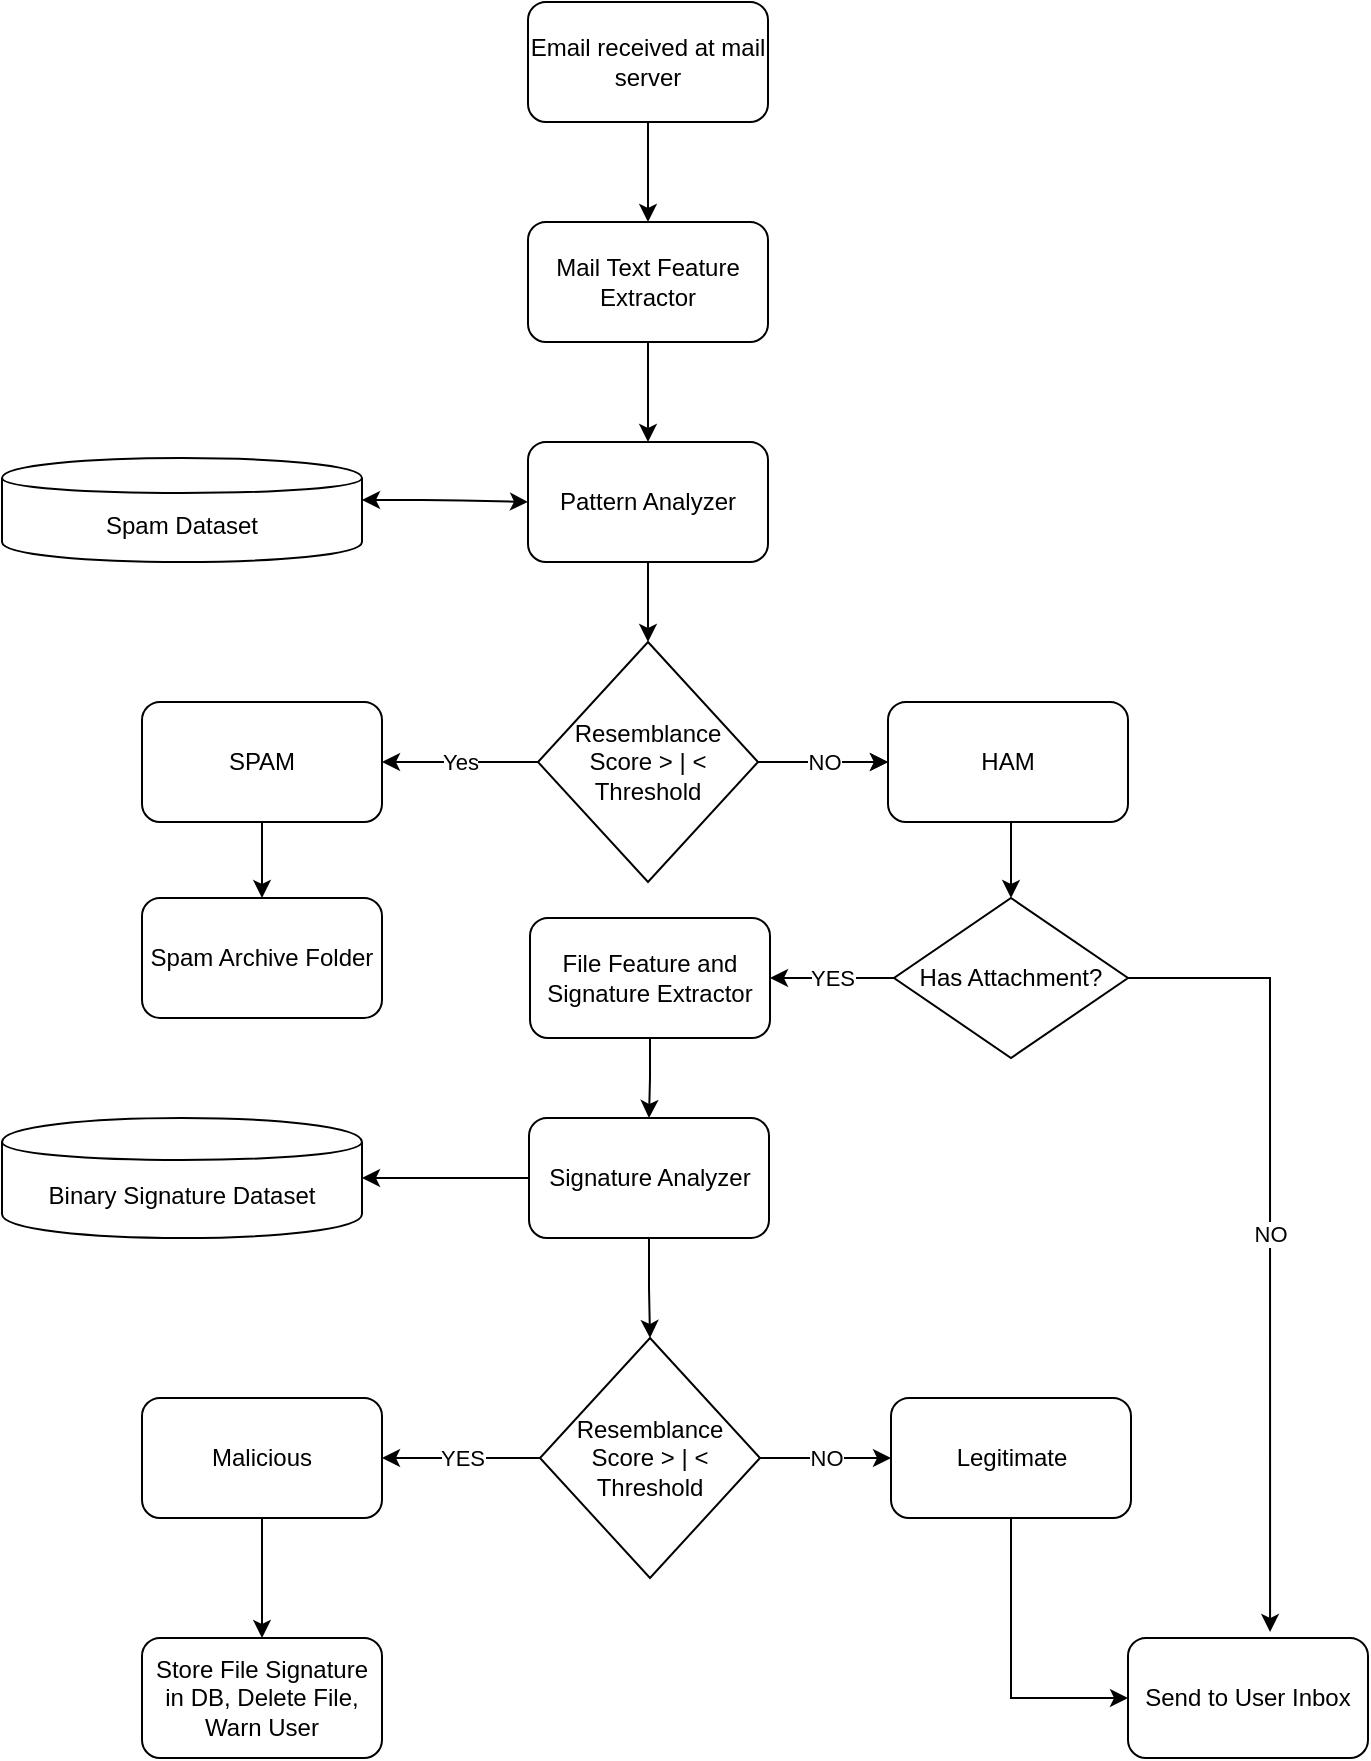 <mxfile version="10.5.9" type="device"><diagram id="zHxfR__FCiPY-PAWnaEa" name="Page-1"><mxGraphModel dx="1394" dy="753" grid="1" gridSize="10" guides="1" tooltips="1" connect="1" arrows="1" fold="1" page="1" pageScale="1" pageWidth="827" pageHeight="1169" math="0" shadow="0"><root><mxCell id="0"/><mxCell id="1" parent="0"/><mxCell id="16w6DQAW9yFvr02Pkazx-54" style="edgeStyle=orthogonalEdgeStyle;rounded=0;orthogonalLoop=1;jettySize=auto;html=1;exitX=0.5;exitY=1;exitDx=0;exitDy=0;entryX=0.5;entryY=0;entryDx=0;entryDy=0;" edge="1" parent="1" source="16w6DQAW9yFvr02Pkazx-55" target="16w6DQAW9yFvr02Pkazx-57"><mxGeometry relative="1" as="geometry"/></mxCell><mxCell id="16w6DQAW9yFvr02Pkazx-55" value="Email received at mail server" style="rounded=1;whiteSpace=wrap;html=1;" vertex="1" parent="1"><mxGeometry x="353" y="12" width="120" height="60" as="geometry"/></mxCell><mxCell id="16w6DQAW9yFvr02Pkazx-56" style="edgeStyle=orthogonalEdgeStyle;rounded=0;orthogonalLoop=1;jettySize=auto;html=1;exitX=0.5;exitY=1;exitDx=0;exitDy=0;entryX=0.5;entryY=0;entryDx=0;entryDy=0;" edge="1" parent="1" source="16w6DQAW9yFvr02Pkazx-57" target="16w6DQAW9yFvr02Pkazx-59"><mxGeometry relative="1" as="geometry"/></mxCell><mxCell id="16w6DQAW9yFvr02Pkazx-57" value="Mail Text Feature Extractor" style="rounded=1;whiteSpace=wrap;html=1;" vertex="1" parent="1"><mxGeometry x="353" y="122" width="120" height="60" as="geometry"/></mxCell><mxCell id="16w6DQAW9yFvr02Pkazx-58" style="edgeStyle=orthogonalEdgeStyle;rounded=0;orthogonalLoop=1;jettySize=auto;html=1;exitX=0.5;exitY=1;exitDx=0;exitDy=0;entryX=0.5;entryY=0;entryDx=0;entryDy=0;" edge="1" parent="1" source="16w6DQAW9yFvr02Pkazx-59" target="16w6DQAW9yFvr02Pkazx-64"><mxGeometry relative="1" as="geometry"/></mxCell><mxCell id="16w6DQAW9yFvr02Pkazx-59" value="Pattern Analyzer" style="rounded=1;whiteSpace=wrap;html=1;" vertex="1" parent="1"><mxGeometry x="353" y="232" width="120" height="60" as="geometry"/></mxCell><mxCell id="16w6DQAW9yFvr02Pkazx-60" value="Spam Dataset" style="shape=cylinder;whiteSpace=wrap;html=1;boundedLbl=1;backgroundOutline=1;" vertex="1" parent="1"><mxGeometry x="90" y="240" width="180" height="52" as="geometry"/></mxCell><mxCell id="16w6DQAW9yFvr02Pkazx-61" value="" style="endArrow=classic;startArrow=classic;html=1;entryX=0;entryY=0.5;entryDx=0;entryDy=0;" edge="1" parent="1" target="16w6DQAW9yFvr02Pkazx-59"><mxGeometry width="50" height="50" relative="1" as="geometry"><mxPoint x="270" y="261" as="sourcePoint"/><mxPoint x="340" y="261" as="targetPoint"/><Array as="points"><mxPoint x="310" y="261"/></Array></mxGeometry></mxCell><mxCell id="16w6DQAW9yFvr02Pkazx-94" style="edgeStyle=orthogonalEdgeStyle;rounded=0;orthogonalLoop=1;jettySize=auto;html=1;exitX=1;exitY=0.5;exitDx=0;exitDy=0;entryX=0;entryY=0.5;entryDx=0;entryDy=0;" edge="1" parent="1" source="16w6DQAW9yFvr02Pkazx-64" target="16w6DQAW9yFvr02Pkazx-68"><mxGeometry relative="1" as="geometry"/></mxCell><mxCell id="16w6DQAW9yFvr02Pkazx-96" value="Yes" style="edgeStyle=orthogonalEdgeStyle;rounded=0;orthogonalLoop=1;jettySize=auto;html=1;exitX=0;exitY=0.5;exitDx=0;exitDy=0;entryX=1;entryY=0.5;entryDx=0;entryDy=0;" edge="1" parent="1" source="16w6DQAW9yFvr02Pkazx-64" target="16w6DQAW9yFvr02Pkazx-66"><mxGeometry relative="1" as="geometry"/></mxCell><mxCell id="16w6DQAW9yFvr02Pkazx-112" value="NO" style="edgeStyle=orthogonalEdgeStyle;rounded=0;orthogonalLoop=1;jettySize=auto;html=1;" edge="1" parent="1" source="16w6DQAW9yFvr02Pkazx-64" target="16w6DQAW9yFvr02Pkazx-68"><mxGeometry relative="1" as="geometry"/></mxCell><mxCell id="16w6DQAW9yFvr02Pkazx-64" value="Resemblance Score &amp;gt; | &amp;lt; Threshold" style="rhombus;whiteSpace=wrap;html=1;" vertex="1" parent="1"><mxGeometry x="358" y="332" width="110" height="120" as="geometry"/></mxCell><mxCell id="16w6DQAW9yFvr02Pkazx-65" style="edgeStyle=orthogonalEdgeStyle;rounded=0;orthogonalLoop=1;jettySize=auto;html=1;exitX=0.5;exitY=1;exitDx=0;exitDy=0;entryX=0.5;entryY=0;entryDx=0;entryDy=0;" edge="1" parent="1" source="16w6DQAW9yFvr02Pkazx-66" target="16w6DQAW9yFvr02Pkazx-77"><mxGeometry relative="1" as="geometry"/></mxCell><mxCell id="16w6DQAW9yFvr02Pkazx-66" value="SPAM" style="rounded=1;whiteSpace=wrap;html=1;" vertex="1" parent="1"><mxGeometry x="160" y="362" width="120" height="60" as="geometry"/></mxCell><mxCell id="16w6DQAW9yFvr02Pkazx-67" style="edgeStyle=orthogonalEdgeStyle;rounded=0;orthogonalLoop=1;jettySize=auto;html=1;exitX=0.5;exitY=1;exitDx=0;exitDy=0;entryX=0.5;entryY=0;entryDx=0;entryDy=0;" edge="1" parent="1" source="16w6DQAW9yFvr02Pkazx-68" target="16w6DQAW9yFvr02Pkazx-73"><mxGeometry relative="1" as="geometry"/></mxCell><mxCell id="16w6DQAW9yFvr02Pkazx-68" value="HAM" style="rounded=1;whiteSpace=wrap;html=1;" vertex="1" parent="1"><mxGeometry x="533" y="362" width="120" height="60" as="geometry"/></mxCell><mxCell id="16w6DQAW9yFvr02Pkazx-98" value="YES" style="edgeStyle=orthogonalEdgeStyle;rounded=0;orthogonalLoop=1;jettySize=auto;html=1;exitX=0;exitY=0.5;exitDx=0;exitDy=0;entryX=1;entryY=0.5;entryDx=0;entryDy=0;" edge="1" parent="1" source="16w6DQAW9yFvr02Pkazx-73" target="16w6DQAW9yFvr02Pkazx-79"><mxGeometry relative="1" as="geometry"/></mxCell><mxCell id="16w6DQAW9yFvr02Pkazx-100" value="NO" style="edgeStyle=orthogonalEdgeStyle;rounded=0;orthogonalLoop=1;jettySize=auto;html=1;exitX=1;exitY=0.5;exitDx=0;exitDy=0;entryX=0.592;entryY=-0.05;entryDx=0;entryDy=0;entryPerimeter=0;" edge="1" parent="1" source="16w6DQAW9yFvr02Pkazx-73" target="16w6DQAW9yFvr02Pkazx-74"><mxGeometry relative="1" as="geometry"/></mxCell><mxCell id="16w6DQAW9yFvr02Pkazx-73" value="Has Attachment?" style="rhombus;whiteSpace=wrap;html=1;" vertex="1" parent="1"><mxGeometry x="536" y="460" width="117" height="80" as="geometry"/></mxCell><mxCell id="16w6DQAW9yFvr02Pkazx-74" value="Send to User Inbox" style="rounded=1;whiteSpace=wrap;html=1;" vertex="1" parent="1"><mxGeometry x="653" y="830" width="120" height="60" as="geometry"/></mxCell><mxCell id="16w6DQAW9yFvr02Pkazx-77" value="Spam Archive Folder" style="rounded=1;whiteSpace=wrap;html=1;" vertex="1" parent="1"><mxGeometry x="160" y="460" width="120" height="60" as="geometry"/></mxCell><mxCell id="16w6DQAW9yFvr02Pkazx-78" style="edgeStyle=orthogonalEdgeStyle;rounded=0;orthogonalLoop=1;jettySize=auto;html=1;exitX=0.5;exitY=1;exitDx=0;exitDy=0;" edge="1" parent="1" source="16w6DQAW9yFvr02Pkazx-79" target="16w6DQAW9yFvr02Pkazx-81"><mxGeometry relative="1" as="geometry"/></mxCell><mxCell id="16w6DQAW9yFvr02Pkazx-80" style="edgeStyle=orthogonalEdgeStyle;rounded=0;orthogonalLoop=1;jettySize=auto;html=1;exitX=0.5;exitY=1;exitDx=0;exitDy=0;" edge="1" parent="1" source="16w6DQAW9yFvr02Pkazx-81" target="16w6DQAW9yFvr02Pkazx-86"><mxGeometry relative="1" as="geometry"/></mxCell><mxCell id="16w6DQAW9yFvr02Pkazx-101" style="edgeStyle=orthogonalEdgeStyle;rounded=0;orthogonalLoop=1;jettySize=auto;html=1;exitX=0;exitY=0.5;exitDx=0;exitDy=0;entryX=1;entryY=0.5;entryDx=0;entryDy=0;" edge="1" parent="1" source="16w6DQAW9yFvr02Pkazx-81" target="16w6DQAW9yFvr02Pkazx-82"><mxGeometry relative="1" as="geometry"/></mxCell><mxCell id="16w6DQAW9yFvr02Pkazx-81" value="Signature Analyzer" style="rounded=1;whiteSpace=wrap;html=1;" vertex="1" parent="1"><mxGeometry x="353.5" y="570" width="120" height="60" as="geometry"/></mxCell><mxCell id="16w6DQAW9yFvr02Pkazx-82" value="Binary Signature Dataset" style="shape=cylinder;whiteSpace=wrap;html=1;boundedLbl=1;backgroundOutline=1;" vertex="1" parent="1"><mxGeometry x="90" y="570" width="180" height="60" as="geometry"/></mxCell><mxCell id="16w6DQAW9yFvr02Pkazx-102" value="YES" style="edgeStyle=orthogonalEdgeStyle;rounded=0;orthogonalLoop=1;jettySize=auto;html=1;" edge="1" parent="1" source="16w6DQAW9yFvr02Pkazx-86" target="16w6DQAW9yFvr02Pkazx-87"><mxGeometry relative="1" as="geometry"/></mxCell><mxCell id="16w6DQAW9yFvr02Pkazx-103" value="NO" style="edgeStyle=orthogonalEdgeStyle;rounded=0;orthogonalLoop=1;jettySize=auto;html=1;exitX=1;exitY=0.5;exitDx=0;exitDy=0;entryX=0;entryY=0.5;entryDx=0;entryDy=0;" edge="1" parent="1" source="16w6DQAW9yFvr02Pkazx-86" target="16w6DQAW9yFvr02Pkazx-88"><mxGeometry relative="1" as="geometry"/></mxCell><mxCell id="16w6DQAW9yFvr02Pkazx-86" value="Resemblance Score &amp;gt; | &amp;lt; Threshold" style="rhombus;whiteSpace=wrap;html=1;" vertex="1" parent="1"><mxGeometry x="359" y="680" width="110" height="120" as="geometry"/></mxCell><mxCell id="16w6DQAW9yFvr02Pkazx-110" style="edgeStyle=orthogonalEdgeStyle;rounded=0;orthogonalLoop=1;jettySize=auto;html=1;exitX=0.5;exitY=1;exitDx=0;exitDy=0;entryX=0.5;entryY=0;entryDx=0;entryDy=0;" edge="1" parent="1" source="16w6DQAW9yFvr02Pkazx-87" target="16w6DQAW9yFvr02Pkazx-109"><mxGeometry relative="1" as="geometry"/></mxCell><mxCell id="16w6DQAW9yFvr02Pkazx-87" value="Malicious" style="rounded=1;whiteSpace=wrap;html=1;" vertex="1" parent="1"><mxGeometry x="160" y="710" width="120" height="60" as="geometry"/></mxCell><mxCell id="16w6DQAW9yFvr02Pkazx-106" style="edgeStyle=orthogonalEdgeStyle;rounded=0;orthogonalLoop=1;jettySize=auto;html=1;exitX=0.5;exitY=1;exitDx=0;exitDy=0;entryX=0;entryY=0.5;entryDx=0;entryDy=0;" edge="1" parent="1" source="16w6DQAW9yFvr02Pkazx-88" target="16w6DQAW9yFvr02Pkazx-74"><mxGeometry relative="1" as="geometry"/></mxCell><mxCell id="16w6DQAW9yFvr02Pkazx-88" value="Legitimate" style="rounded=1;whiteSpace=wrap;html=1;" vertex="1" parent="1"><mxGeometry x="534.5" y="710" width="120" height="60" as="geometry"/></mxCell><mxCell id="16w6DQAW9yFvr02Pkazx-79" value="File Feature and Signature Extractor" style="rounded=1;whiteSpace=wrap;html=1;" vertex="1" parent="1"><mxGeometry x="354" y="470" width="120" height="60" as="geometry"/></mxCell><mxCell id="16w6DQAW9yFvr02Pkazx-109" value="Store File Signature in DB, Delete File, Warn User" style="rounded=1;whiteSpace=wrap;html=1;" vertex="1" parent="1"><mxGeometry x="160" y="830" width="120" height="60" as="geometry"/></mxCell></root></mxGraphModel></diagram></mxfile>